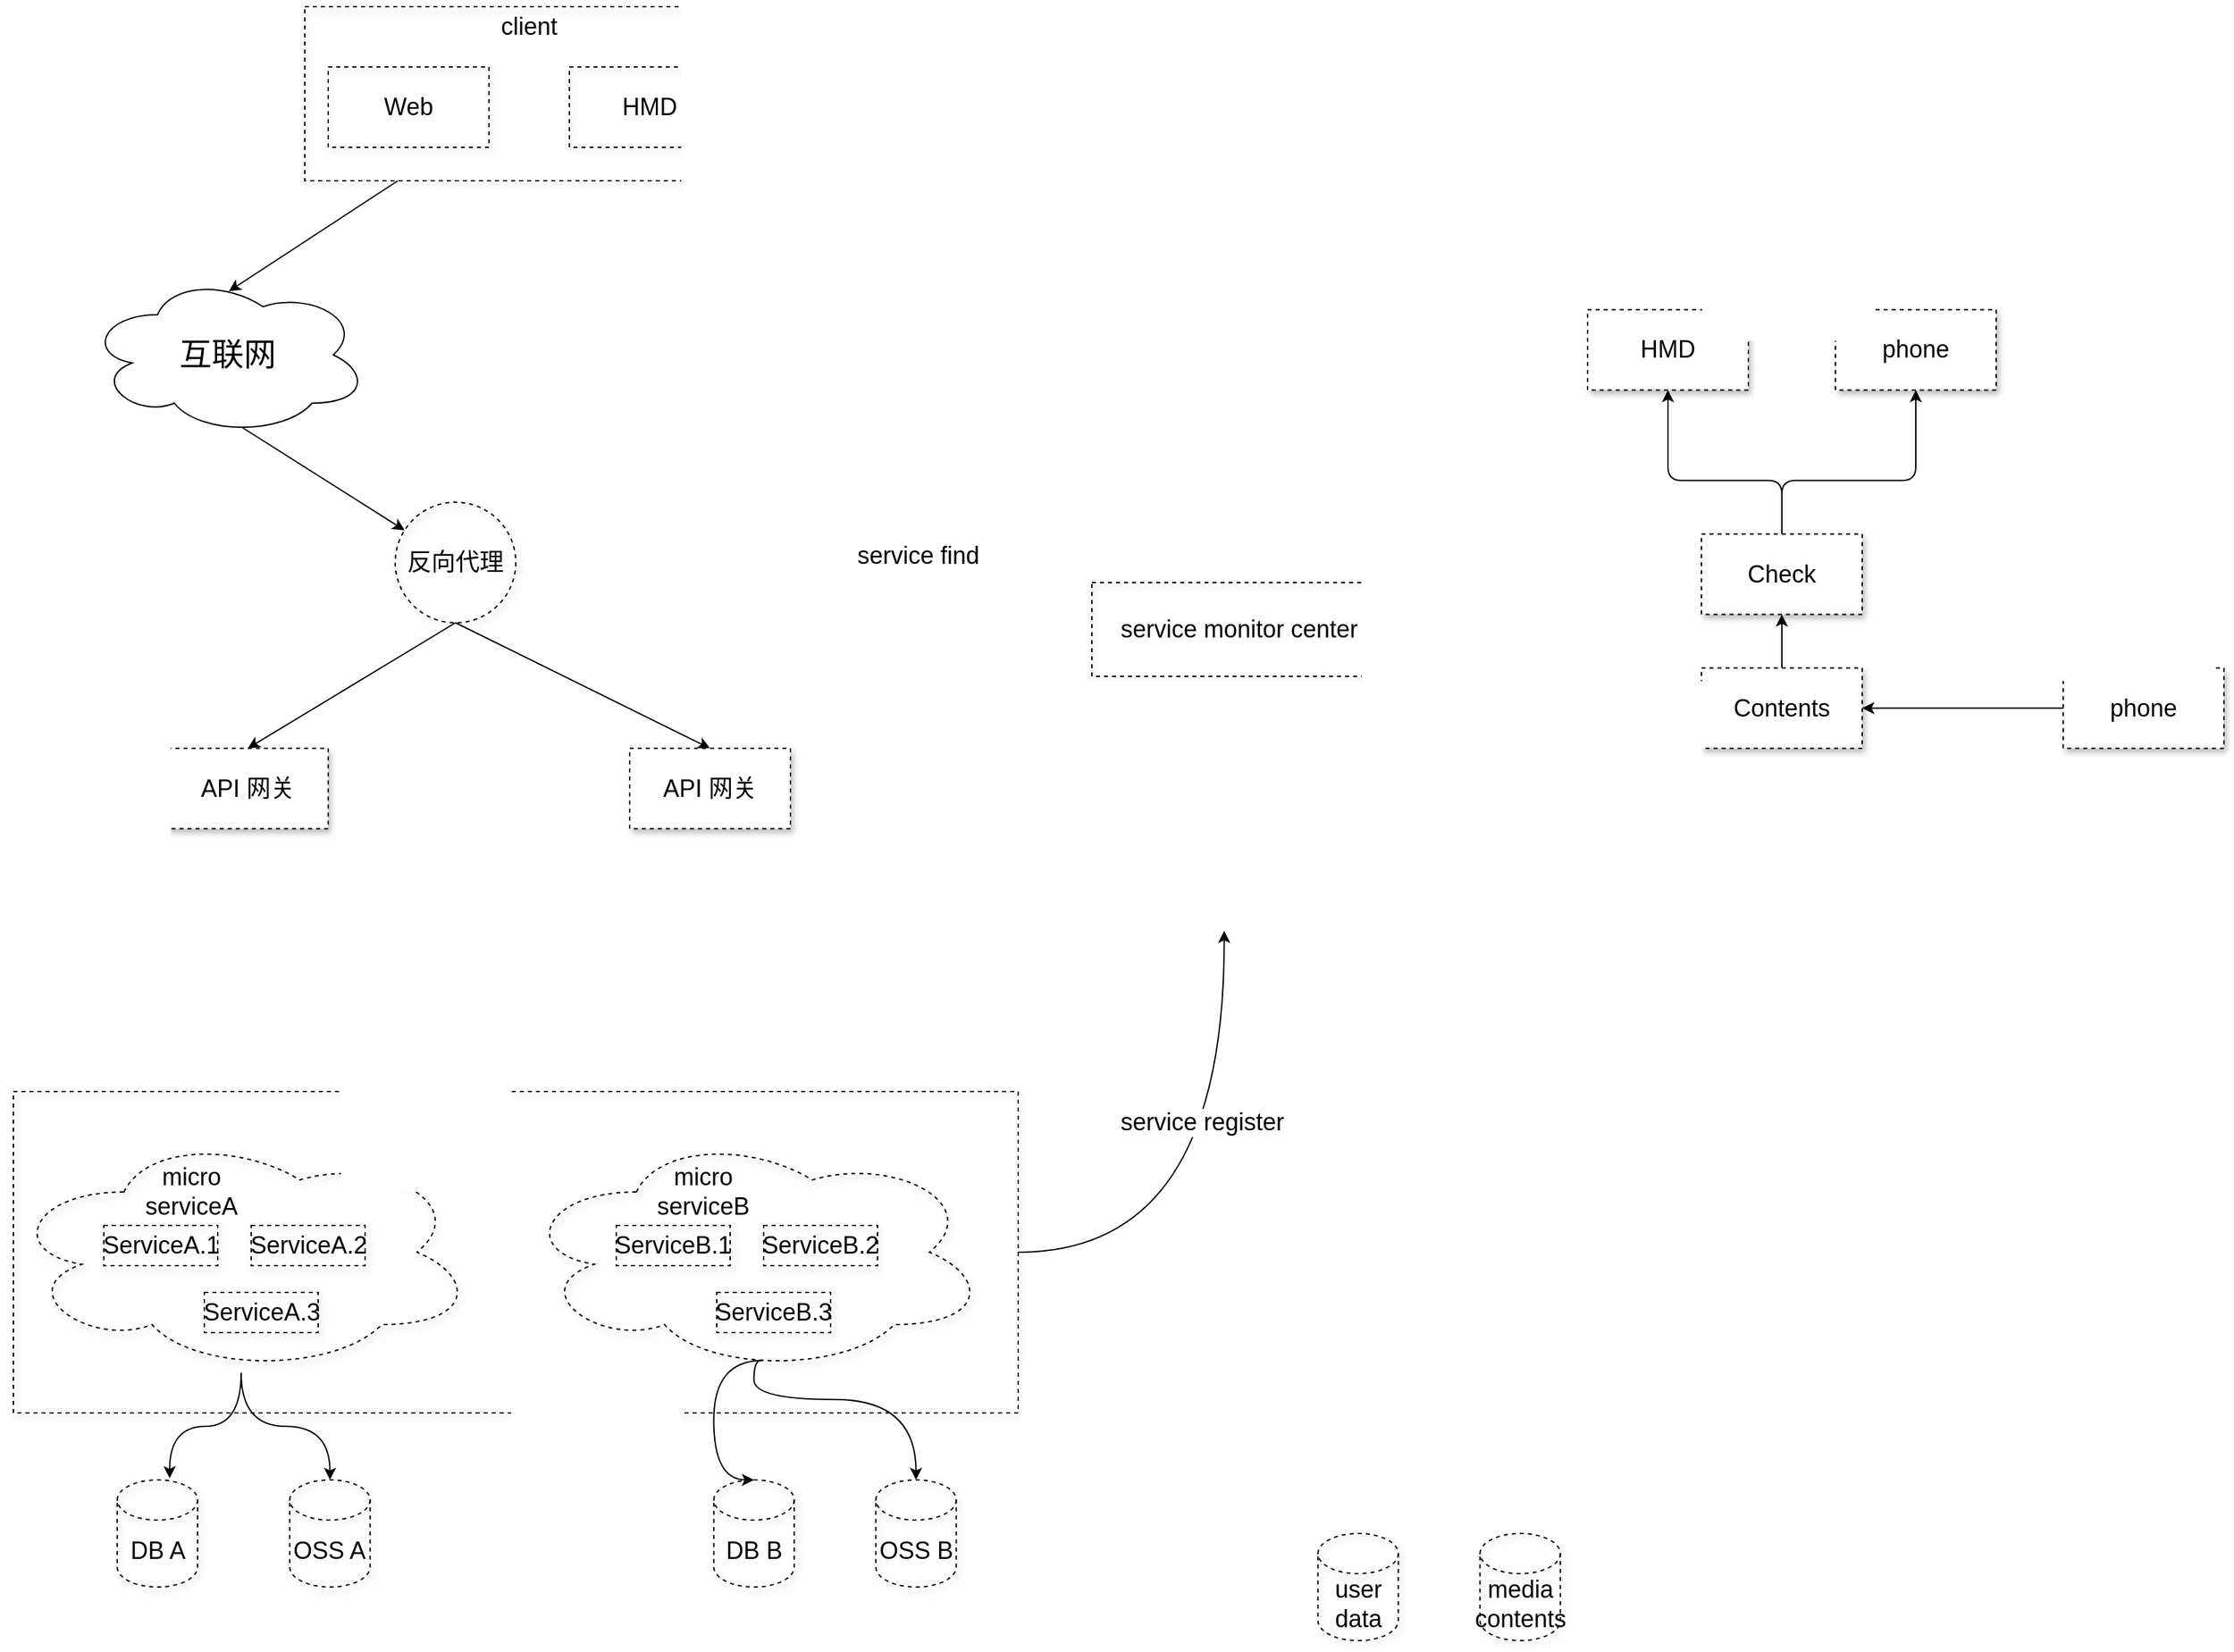 <mxfile>
    <diagram id="7t8PscA0Z8yVZJpWDt_T" name="Page-1">
        <mxGraphModel dx="1896" dy="-2215" grid="1" gridSize="10" guides="1" tooltips="1" connect="1" arrows="1" fold="0" page="0" pageScale="1" pageWidth="1200" pageHeight="1600" math="0" shadow="0">
            <root>
                <mxCell id="0"/>
                <mxCell id="1" parent="0"/>
                <mxCell id="2" value="" style="ellipse;shape=cloud;whiteSpace=wrap;html=1;shadow=1;dashed=1;strokeColor=default;fontSize=18;fillColor=none;" vertex="1" parent="1">
                    <mxGeometry x="-210" y="4290" width="350" height="180" as="geometry"/>
                </mxCell>
                <mxCell id="3" style="edgeStyle=orthogonalEdgeStyle;curved=1;html=1;fontSize=18;startArrow=none;startFill=0;endArrow=classic;endFill=1;entryX=0.5;entryY=1;entryDx=0;entryDy=0;" edge="1" parent="1" source="5">
                    <mxGeometry relative="1" as="geometry">
                        <mxPoint x="698.75" y="4140" as="targetPoint"/>
                    </mxGeometry>
                </mxCell>
                <mxCell id="4" value="service register" style="edgeLabel;html=1;align=center;verticalAlign=middle;resizable=0;points=[];fontSize=18;" vertex="1" connectable="0" parent="3">
                    <mxGeometry x="0.283" y="17" relative="1" as="geometry">
                        <mxPoint y="1" as="offset"/>
                    </mxGeometry>
                </mxCell>
                <mxCell id="5" value="" style="rounded=0;whiteSpace=wrap;html=1;shadow=1;dashed=1;strokeColor=default;fontSize=18;fillColor=none;" vertex="1" parent="1">
                    <mxGeometry x="-205" y="4260" width="750" height="240" as="geometry"/>
                </mxCell>
                <mxCell id="6" style="edgeStyle=orthogonalEdgeStyle;curved=1;html=1;fontSize=18;exitX=0.519;exitY=0.949;exitDx=0;exitDy=0;exitPerimeter=0;entryX=0.5;entryY=0;entryDx=0;entryDy=0;entryPerimeter=0;" edge="1" parent="1" source="8" target="31">
                    <mxGeometry relative="1" as="geometry">
                        <Array as="points">
                            <mxPoint x="317.75" y="4461"/>
                            <mxPoint x="317.75" y="4550"/>
                        </Array>
                    </mxGeometry>
                </mxCell>
                <mxCell id="7" style="edgeStyle=orthogonalEdgeStyle;curved=1;html=1;fontSize=18;exitX=0.515;exitY=0.949;exitDx=0;exitDy=0;exitPerimeter=0;" edge="1" parent="1" source="8" target="33">
                    <mxGeometry relative="1" as="geometry">
                        <Array as="points">
                            <mxPoint x="347.75" y="4461"/>
                            <mxPoint x="347.75" y="4490"/>
                            <mxPoint x="468.75" y="4490"/>
                        </Array>
                    </mxGeometry>
                </mxCell>
                <mxCell id="8" value="" style="ellipse;shape=cloud;whiteSpace=wrap;html=1;shadow=1;dashed=1;strokeColor=default;fontSize=18;fillColor=none;" vertex="1" parent="1">
                    <mxGeometry x="172.5" y="4290" width="350" height="180" as="geometry"/>
                </mxCell>
                <mxCell id="54" style="edgeStyle=none;sketch=0;html=1;entryX=0.504;entryY=0.104;entryDx=0;entryDy=0;entryPerimeter=0;fontSize=24;" edge="1" parent="1" source="10" target="51">
                    <mxGeometry relative="1" as="geometry"/>
                </mxCell>
                <mxCell id="10" value="" style="rounded=0;whiteSpace=wrap;html=1;shadow=1;dashed=1;strokeColor=default;fontSize=18;fillColor=none;" vertex="1" parent="1">
                    <mxGeometry x="12.5" y="3450" width="337.5" height="130" as="geometry"/>
                </mxCell>
                <mxCell id="11" value="client" style="text;html=1;strokeColor=none;fillColor=none;align=center;verticalAlign=middle;whiteSpace=wrap;rounded=0;shadow=1;dashed=1;fontSize=18;" vertex="1" parent="1">
                    <mxGeometry x="150" y="3450" width="60" height="30" as="geometry"/>
                </mxCell>
                <mxCell id="12" value="Web" style="rounded=0;whiteSpace=wrap;html=1;shadow=1;dashed=1;strokeColor=default;fontSize=18;fillColor=none;" vertex="1" parent="1">
                    <mxGeometry x="30" y="3495" width="120" height="60" as="geometry"/>
                </mxCell>
                <mxCell id="13" value="HMD" style="rounded=0;whiteSpace=wrap;html=1;shadow=1;dashed=1;strokeColor=default;fontSize=18;fillColor=none;" vertex="1" parent="1">
                    <mxGeometry x="210" y="3495" width="120" height="60" as="geometry"/>
                </mxCell>
                <mxCell id="18" style="html=1;fontSize=18;startArrow=none;startFill=0;endArrow=classic;endFill=1;exitX=0.55;exitY=0.95;exitDx=0;exitDy=0;exitPerimeter=0;" edge="1" parent="1" source="51" target="38">
                    <mxGeometry relative="1" as="geometry">
                        <mxPoint x="180" y="3760" as="sourcePoint"/>
                    </mxGeometry>
                </mxCell>
                <mxCell id="20" value="micro serviceA" style="text;html=1;strokeColor=none;fillColor=none;align=center;verticalAlign=middle;whiteSpace=wrap;rounded=0;shadow=1;dashed=1;fontSize=18;" vertex="1" parent="1">
                    <mxGeometry x="-127.5" y="4320" width="110" height="30" as="geometry"/>
                </mxCell>
                <mxCell id="21" style="edgeStyle=orthogonalEdgeStyle;html=1;entryX=0.652;entryY=-0.015;entryDx=0;entryDy=0;entryPerimeter=0;fontSize=18;curved=1;" edge="1" parent="1" source="2" target="30">
                    <mxGeometry relative="1" as="geometry"/>
                </mxCell>
                <mxCell id="22" style="edgeStyle=orthogonalEdgeStyle;curved=1;html=1;fontSize=18;" edge="1" parent="1" source="2" target="32">
                    <mxGeometry relative="1" as="geometry"/>
                </mxCell>
                <mxCell id="23" value="ServiceA.1" style="rounded=0;whiteSpace=wrap;html=1;shadow=1;dashed=1;strokeColor=default;fontSize=18;fillColor=none;" vertex="1" parent="1">
                    <mxGeometry x="-137.5" y="4360" width="85" height="30" as="geometry"/>
                </mxCell>
                <mxCell id="24" value="ServiceA.2" style="rounded=0;whiteSpace=wrap;html=1;shadow=1;dashed=1;strokeColor=default;fontSize=18;fillColor=none;" vertex="1" parent="1">
                    <mxGeometry x="-27.5" y="4360" width="85" height="30" as="geometry"/>
                </mxCell>
                <mxCell id="25" value="ServiceA.3" style="rounded=0;whiteSpace=wrap;html=1;shadow=1;dashed=1;strokeColor=default;fontSize=18;fillColor=none;" vertex="1" parent="1">
                    <mxGeometry x="-62.5" y="4410" width="85" height="30" as="geometry"/>
                </mxCell>
                <mxCell id="26" value="micro serviceB" style="text;html=1;strokeColor=none;fillColor=none;align=center;verticalAlign=middle;whiteSpace=wrap;rounded=0;shadow=1;dashed=1;fontSize=18;" vertex="1" parent="1">
                    <mxGeometry x="255" y="4320" width="110" height="30" as="geometry"/>
                </mxCell>
                <mxCell id="27" value="ServiceB.1" style="rounded=0;whiteSpace=wrap;html=1;shadow=1;dashed=1;strokeColor=default;fontSize=18;fillColor=none;" vertex="1" parent="1">
                    <mxGeometry x="245" y="4360" width="85" height="30" as="geometry"/>
                </mxCell>
                <mxCell id="28" value="ServiceB.2" style="rounded=0;whiteSpace=wrap;html=1;shadow=1;dashed=1;strokeColor=default;fontSize=18;fillColor=none;" vertex="1" parent="1">
                    <mxGeometry x="355" y="4360" width="85" height="30" as="geometry"/>
                </mxCell>
                <mxCell id="29" value="ServiceB.3" style="rounded=0;whiteSpace=wrap;html=1;shadow=1;dashed=1;strokeColor=default;fontSize=18;fillColor=none;" vertex="1" parent="1">
                    <mxGeometry x="320" y="4410" width="85" height="30" as="geometry"/>
                </mxCell>
                <mxCell id="30" value="DB A" style="shape=cylinder3;whiteSpace=wrap;html=1;boundedLbl=1;backgroundOutline=1;size=15;shadow=1;dashed=1;strokeColor=default;fontSize=18;fillColor=none;" vertex="1" parent="1">
                    <mxGeometry x="-127.5" y="4550" width="60" height="80" as="geometry"/>
                </mxCell>
                <mxCell id="31" value="DB B" style="shape=cylinder3;whiteSpace=wrap;html=1;boundedLbl=1;backgroundOutline=1;size=15;shadow=1;dashed=1;strokeColor=default;fontSize=18;fillColor=none;" vertex="1" parent="1">
                    <mxGeometry x="317.81" y="4550" width="60" height="80" as="geometry"/>
                </mxCell>
                <mxCell id="32" value="OSS A" style="shape=cylinder3;whiteSpace=wrap;html=1;boundedLbl=1;backgroundOutline=1;size=15;shadow=1;dashed=1;strokeColor=default;fontSize=18;fillColor=none;" vertex="1" parent="1">
                    <mxGeometry x="1.25" y="4550" width="60" height="80" as="geometry"/>
                </mxCell>
                <mxCell id="33" value="OSS B" style="shape=cylinder3;whiteSpace=wrap;html=1;boundedLbl=1;backgroundOutline=1;size=15;shadow=1;dashed=1;strokeColor=default;fontSize=18;fillColor=none;" vertex="1" parent="1">
                    <mxGeometry x="438.75" y="4550" width="60" height="80" as="geometry"/>
                </mxCell>
                <mxCell id="34" value="service monitor center" style="rounded=0;whiteSpace=wrap;html=1;shadow=1;dashed=1;strokeColor=default;fontSize=18;fillColor=none;" vertex="1" parent="1">
                    <mxGeometry x="600" y="3880" width="220" height="70" as="geometry"/>
                </mxCell>
                <mxCell id="36" value="service find" style="text;html=1;align=center;verticalAlign=middle;resizable=0;points=[];autosize=1;strokeColor=none;fillColor=none;fontSize=18;" vertex="1" parent="1">
                    <mxGeometry x="415" y="3840" width="110" height="40" as="geometry"/>
                </mxCell>
                <mxCell id="58" style="edgeStyle=none;sketch=0;html=1;exitX=0.5;exitY=1;exitDx=0;exitDy=0;entryX=0.5;entryY=0;entryDx=0;entryDy=0;fontSize=24;" edge="1" parent="1" source="38" target="56">
                    <mxGeometry relative="1" as="geometry"/>
                </mxCell>
                <mxCell id="59" style="edgeStyle=none;sketch=0;html=1;exitX=0.5;exitY=1;exitDx=0;exitDy=0;entryX=0.5;entryY=0;entryDx=0;entryDy=0;fontSize=24;" edge="1" parent="1" source="38" target="55">
                    <mxGeometry relative="1" as="geometry"/>
                </mxCell>
                <mxCell id="38" value="反向代理" style="ellipse;whiteSpace=wrap;html=1;aspect=fixed;shadow=1;dashed=1;strokeColor=default;fontSize=18;fillColor=none;" vertex="1" parent="1">
                    <mxGeometry x="80" y="3820" width="90" height="90" as="geometry"/>
                </mxCell>
                <mxCell id="39" value="HMD" style="rounded=0;whiteSpace=wrap;html=1;shadow=1;dashed=1;fontSize=18;" vertex="1" parent="1">
                    <mxGeometry x="970" y="3676.25" width="120" height="60" as="geometry"/>
                </mxCell>
                <mxCell id="40" value="phone" style="rounded=0;whiteSpace=wrap;html=1;shadow=1;dashed=1;fontSize=18;" vertex="1" parent="1">
                    <mxGeometry x="1155" y="3676.25" width="120" height="60" as="geometry"/>
                </mxCell>
                <mxCell id="41" style="edgeStyle=orthogonalEdgeStyle;html=1;exitX=0;exitY=0.5;exitDx=0;exitDy=0;entryX=1;entryY=0.5;entryDx=0;entryDy=0;" edge="1" parent="1" source="42" target="44">
                    <mxGeometry relative="1" as="geometry">
                        <mxPoint x="1185" y="3953.75" as="targetPoint"/>
                    </mxGeometry>
                </mxCell>
                <mxCell id="42" value="phone" style="rounded=0;whiteSpace=wrap;html=1;shadow=1;dashed=1;fontSize=18;" vertex="1" parent="1">
                    <mxGeometry x="1325" y="3943.75" width="120" height="60" as="geometry"/>
                </mxCell>
                <mxCell id="43" value="" style="edgeStyle=orthogonalEdgeStyle;html=1;" edge="1" parent="1" source="44" target="47">
                    <mxGeometry relative="1" as="geometry"/>
                </mxCell>
                <mxCell id="44" value="Contents" style="rounded=0;whiteSpace=wrap;html=1;shadow=1;dashed=1;fontSize=18;" vertex="1" parent="1">
                    <mxGeometry x="1055" y="3943.75" width="120" height="60" as="geometry"/>
                </mxCell>
                <mxCell id="45" style="edgeStyle=orthogonalEdgeStyle;html=1;entryX=0.5;entryY=1;entryDx=0;entryDy=0;" edge="1" parent="1" source="47" target="39">
                    <mxGeometry relative="1" as="geometry">
                        <Array as="points">
                            <mxPoint x="1115" y="3803.75"/>
                            <mxPoint x="1030" y="3803.75"/>
                        </Array>
                    </mxGeometry>
                </mxCell>
                <mxCell id="46" style="edgeStyle=orthogonalEdgeStyle;html=1;exitX=0.5;exitY=0;exitDx=0;exitDy=0;entryX=0.5;entryY=1;entryDx=0;entryDy=0;" edge="1" parent="1" source="47" target="40">
                    <mxGeometry relative="1" as="geometry">
                        <Array as="points">
                            <mxPoint x="1115" y="3803.75"/>
                            <mxPoint x="1215" y="3803.75"/>
                        </Array>
                    </mxGeometry>
                </mxCell>
                <mxCell id="47" value="Check" style="rounded=0;whiteSpace=wrap;html=1;shadow=1;dashed=1;fontSize=18;" vertex="1" parent="1">
                    <mxGeometry x="1055" y="3843.75" width="120" height="60" as="geometry"/>
                </mxCell>
                <mxCell id="49" value="media contents" style="shape=cylinder3;whiteSpace=wrap;html=1;boundedLbl=1;backgroundOutline=1;size=15;shadow=1;dashed=1;strokeColor=default;fontSize=18;fillColor=none;" vertex="1" parent="1">
                    <mxGeometry x="889.69" y="4590" width="60" height="80" as="geometry"/>
                </mxCell>
                <mxCell id="50" value="user data" style="shape=cylinder3;whiteSpace=wrap;html=1;boundedLbl=1;backgroundOutline=1;size=15;shadow=1;dashed=1;strokeColor=default;fontSize=18;fillColor=none;" vertex="1" parent="1">
                    <mxGeometry x="768.75" y="4590" width="60" height="80" as="geometry"/>
                </mxCell>
                <mxCell id="51" value="&lt;font style=&quot;font-size: 24px;&quot;&gt;互联网&lt;/font&gt;" style="ellipse;shape=cloud;whiteSpace=wrap;html=1;" vertex="1" parent="1">
                    <mxGeometry x="-150" y="3650" width="210" height="120" as="geometry"/>
                </mxCell>
                <mxCell id="55" value="API 网关" style="rounded=0;whiteSpace=wrap;html=1;shadow=1;dashed=1;fontSize=18;" vertex="1" parent="1">
                    <mxGeometry x="255" y="4003.75" width="120" height="60" as="geometry"/>
                </mxCell>
                <mxCell id="56" value="API 网关" style="rounded=0;whiteSpace=wrap;html=1;shadow=1;dashed=1;fontSize=18;" vertex="1" parent="1">
                    <mxGeometry x="-90" y="4003.75" width="120" height="60" as="geometry"/>
                </mxCell>
            </root>
        </mxGraphModel>
    </diagram>
</mxfile>